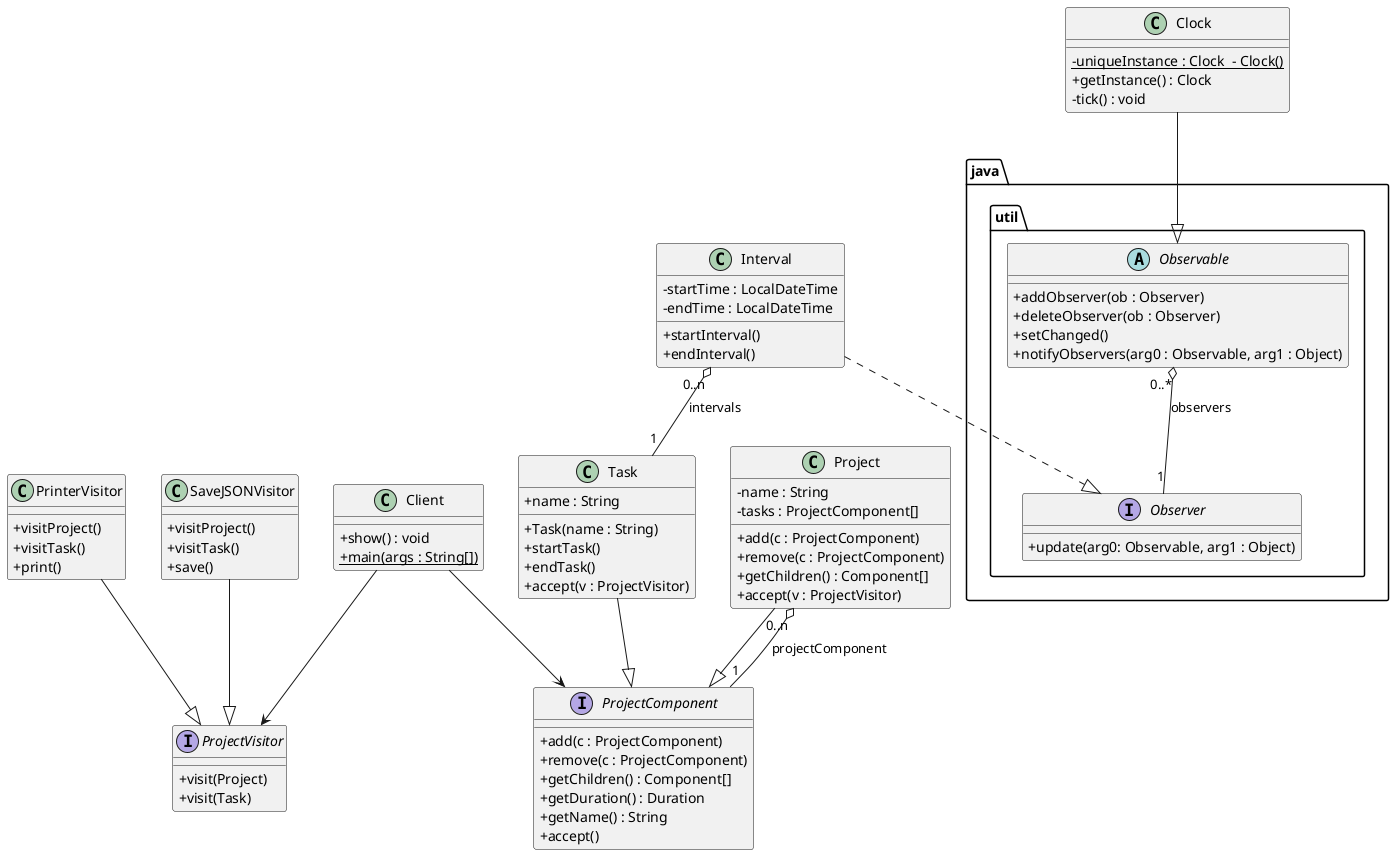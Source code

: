 @startuml
skinparam classAttributeIconSize 0

class Client {
    + show() : void
    + {static} main(args : String[])
}

interface ProjectVisitor {
    + visit(Project)
    + visit(Task)
}

class PrinterVisitor {
    + visitProject()
    + visitTask()
    + print()
}

class SaveJSONVisitor {
    + visitProject()
    + visitTask()
    + save()
}

interface ProjectComponent {
    + add(c : ProjectComponent)
    + remove(c : ProjectComponent)
    + getChildren() : Component[]
    + getDuration() : Duration
    + getName() : String
    + accept()
}

class Project {
    - name : String
    - tasks : ProjectComponent[]
    + add(c : ProjectComponent)
    + remove(c : ProjectComponent)
    + getChildren() : Component[]
    + accept(v : ProjectVisitor)
}

class Task {
    + name : String
    + Task(name : String)
    + startTask()
    + endTask()
    + accept(v : ProjectVisitor)
}

class Interval {
    - startTime : LocalDateTime
    - endTime : LocalDateTime
    + startInterval()
    + endInterval()
}

class Clock {
    - {static} uniqueInstance : Clock  - Clock()
    + getInstance() : Clock
    - tick() : void
}

package "java.util" {
    abstract Observable {
        + addObserver(ob : Observer)
        + deleteObserver(ob : Observer)
        + setChanged()
        + notifyObservers(arg0 : Observable, arg1 : Object)
    }

    interface Observer {
        + update(arg0: Observable, arg1 : Object)
    }
}

Observable "0..*" o-- "1" Observer : observers

Clock --|> Observable
Interval ..|> Observer

Client --> ProjectComponent
Project "0..n" o-- "1" ProjectComponent : projectComponent
Project --|> ProjectComponent
Task --|> ProjectComponent
Interval "0..n" o-- "1" Task : intervals

Client --> ProjectVisitor
PrinterVisitor --|> ProjectVisitor
SaveJSONVisitor --|> ProjectVisitor
@enduml